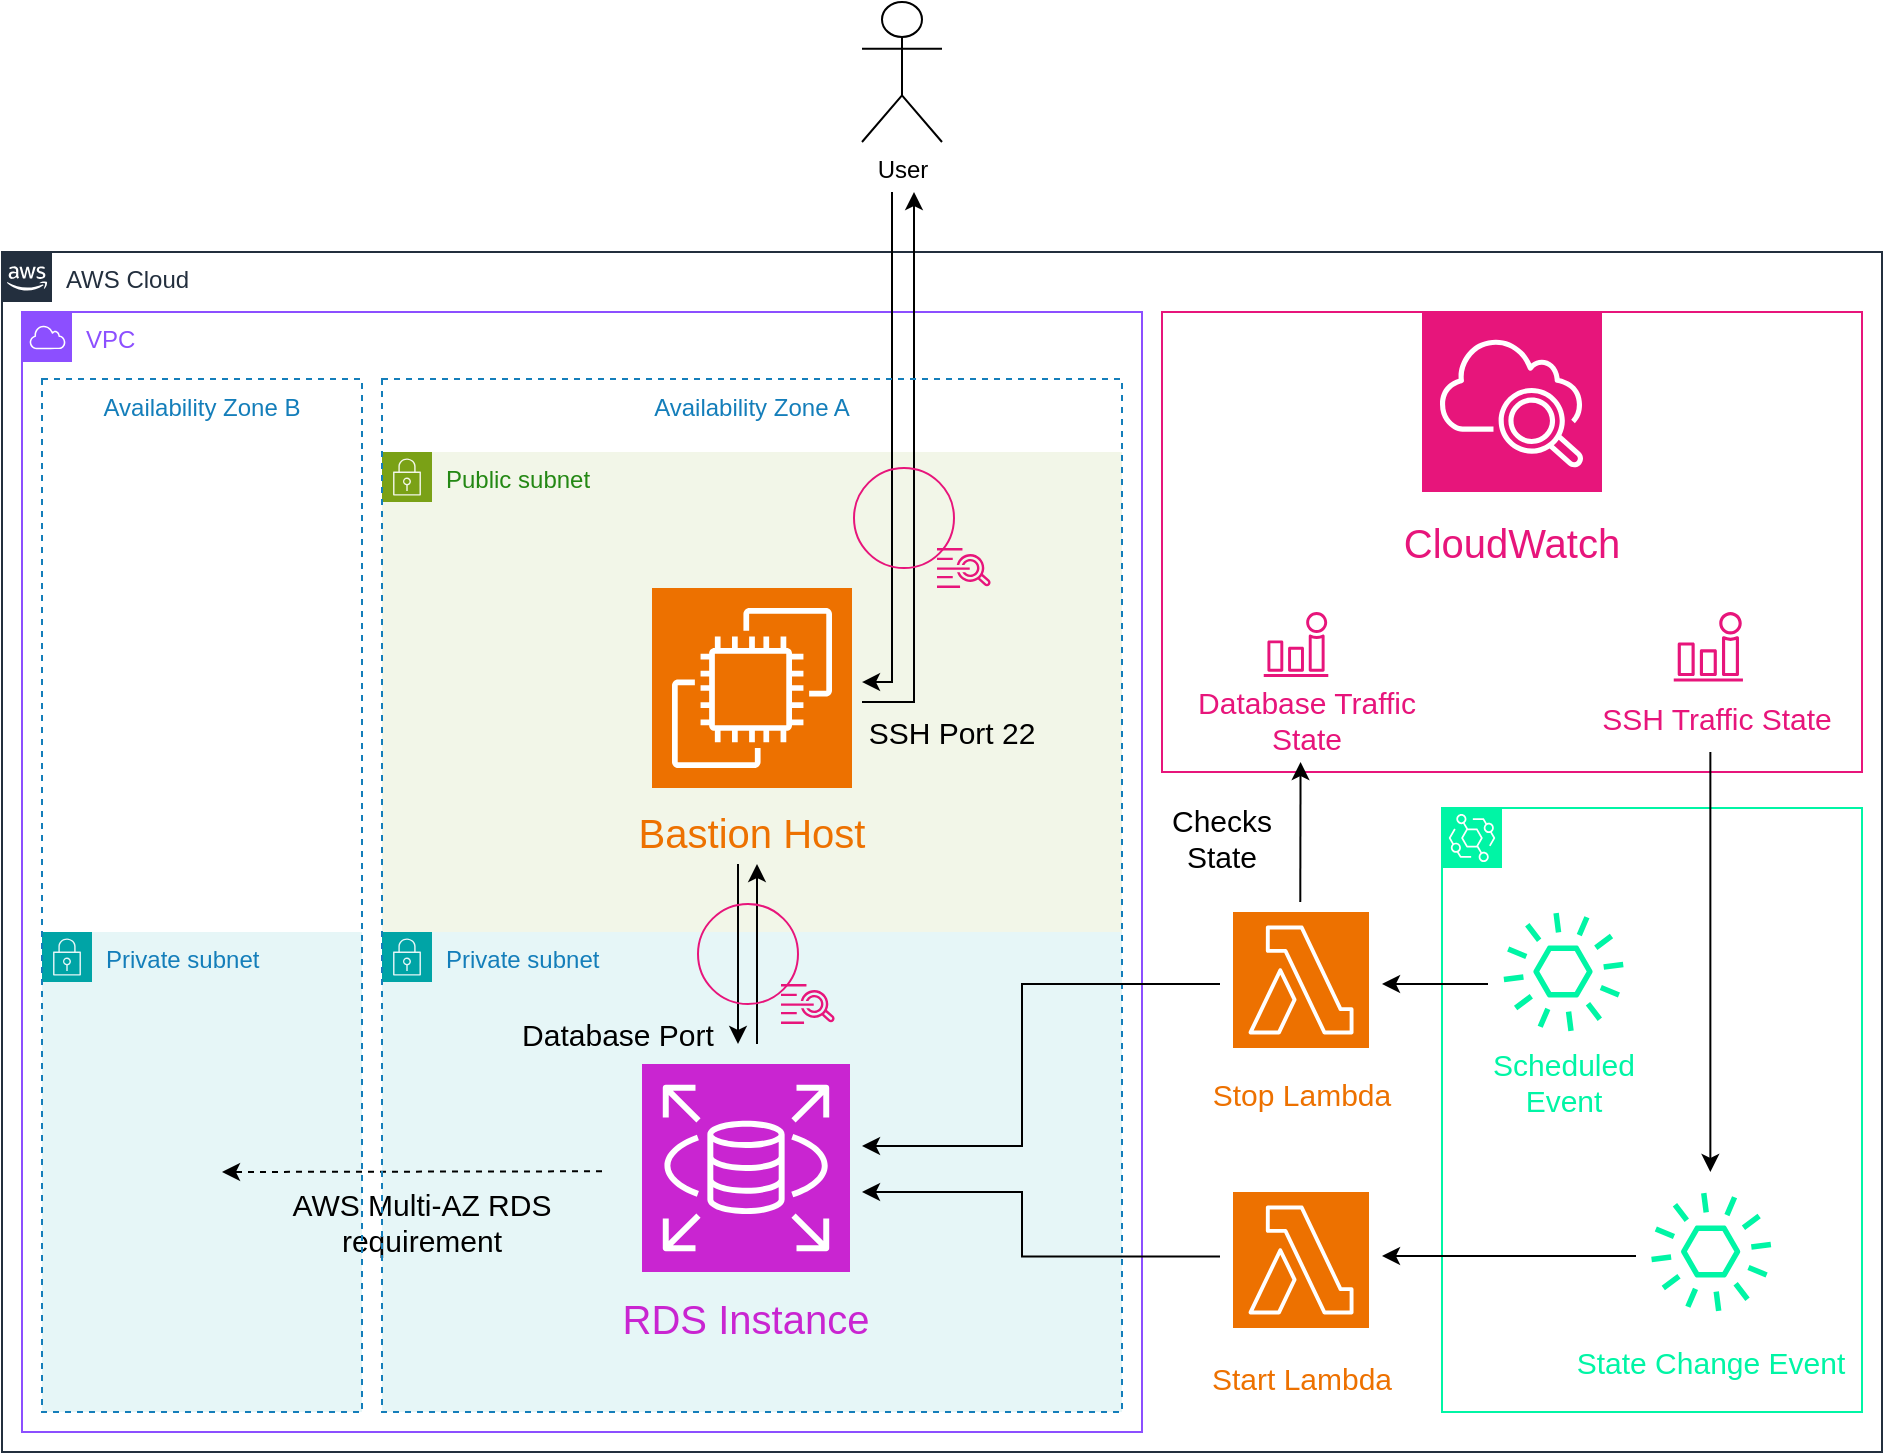 <mxfile version="22.1.1" type="device">
  <diagram name="Page-1" id="eV9narimWrNseTlq4xcC">
    <mxGraphModel dx="3749" dy="2184" grid="1" gridSize="10" guides="1" tooltips="1" connect="1" arrows="1" fold="1" page="1" pageScale="1" pageWidth="850" pageHeight="1100" math="0" shadow="0">
      <root>
        <mxCell id="0" />
        <mxCell id="1" parent="0" />
        <mxCell id="6VFW9Ll1F0w2BIlrAhfP-20" value="" style="fillColor=none;strokeColor=#E7157B;verticalAlign=top;fontStyle=0;fontColor=#DD3522;whiteSpace=wrap;html=1;" parent="1" vertex="1">
          <mxGeometry x="-430" y="-150" width="350" height="230" as="geometry" />
        </mxCell>
        <mxCell id="vGL5eBSqH13m0lJHjZRI-5" value="AWS Cloud" style="points=[[0,0],[0.25,0],[0.5,0],[0.75,0],[1,0],[1,0.25],[1,0.5],[1,0.75],[1,1],[0.75,1],[0.5,1],[0.25,1],[0,1],[0,0.75],[0,0.5],[0,0.25]];outlineConnect=0;gradientColor=none;html=1;whiteSpace=wrap;fontSize=12;fontStyle=0;container=0;pointerEvents=0;collapsible=0;recursiveResize=0;shape=mxgraph.aws4.group;grIcon=mxgraph.aws4.group_aws_cloud_alt;strokeColor=#232F3E;fillColor=none;verticalAlign=top;align=left;spacingLeft=30;fontColor=#232F3E;dashed=0;" parent="1" vertex="1">
          <mxGeometry x="-1010" y="-180" width="940" height="600" as="geometry" />
        </mxCell>
        <mxCell id="6VFW9Ll1F0w2BIlrAhfP-8" value="" style="sketch=0;points=[[0,0,0],[0.25,0,0],[0.5,0,0],[0.75,0,0],[1,0,0],[0,1,0],[0.25,1,0],[0.5,1,0],[0.75,1,0],[1,1,0],[0,0.25,0],[0,0.5,0],[0,0.75,0],[1,0.25,0],[1,0.5,0],[1,0.75,0]];points=[[0,0,0],[0.25,0,0],[0.5,0,0],[0.75,0,0],[1,0,0],[0,1,0],[0.25,1,0],[0.5,1,0],[0.75,1,0],[1,1,0],[0,0.25,0],[0,0.5,0],[0,0.75,0],[1,0.25,0],[1,0.5,0],[1,0.75,0]];outlineConnect=0;fontColor=#232F3E;fillColor=#E7157B;strokeColor=#ffffff;dashed=0;verticalLabelPosition=bottom;verticalAlign=top;align=center;html=1;fontSize=12;fontStyle=0;aspect=fixed;shape=mxgraph.aws4.resourceIcon;resIcon=mxgraph.aws4.cloudwatch_2;" parent="1" vertex="1">
          <mxGeometry x="-300" y="-150" width="90" height="90" as="geometry" />
        </mxCell>
        <mxCell id="vGL5eBSqH13m0lJHjZRI-17" value="Private subnet" style="points=[[0,0],[0.25,0],[0.5,0],[0.75,0],[1,0],[1,0.25],[1,0.5],[1,0.75],[1,1],[0.75,1],[0.5,1],[0.25,1],[0,1],[0,0.75],[0,0.5],[0,0.25]];outlineConnect=0;gradientColor=none;html=1;whiteSpace=wrap;fontSize=12;fontStyle=0;container=1;pointerEvents=0;collapsible=0;recursiveResize=0;shape=mxgraph.aws4.group;grIcon=mxgraph.aws4.group_security_group;grStroke=0;strokeColor=#00A4A6;fillColor=#E6F6F7;verticalAlign=top;align=left;spacingLeft=30;fontColor=#147EBA;dashed=0;" parent="1" vertex="1">
          <mxGeometry x="-990" y="160" width="160" height="240" as="geometry" />
        </mxCell>
        <mxCell id="vGL5eBSqH13m0lJHjZRI-4" value="VPC" style="points=[[0,0],[0.25,0],[0.5,0],[0.75,0],[1,0],[1,0.25],[1,0.5],[1,0.75],[1,1],[0.75,1],[0.5,1],[0.25,1],[0,1],[0,0.75],[0,0.5],[0,0.25]];outlineConnect=0;gradientColor=none;html=1;whiteSpace=wrap;fontSize=12;fontStyle=0;container=0;pointerEvents=0;collapsible=0;recursiveResize=0;shape=mxgraph.aws4.group;grIcon=mxgraph.aws4.group_aws_cloud;strokeColor=#8C4FFF;fillColor=none;verticalAlign=top;align=left;spacingLeft=30;fontColor=#8C4FFF;dashed=0;" parent="1" vertex="1">
          <mxGeometry x="-1000" y="-150" width="560" height="560" as="geometry" />
        </mxCell>
        <mxCell id="vGL5eBSqH13m0lJHjZRI-26" value="User" style="shape=umlActor;verticalLabelPosition=bottom;verticalAlign=top;html=1;outlineConnect=0;" parent="1" vertex="1">
          <mxGeometry x="-580" y="-305" width="40" height="70" as="geometry" />
        </mxCell>
        <mxCell id="vGL5eBSqH13m0lJHjZRI-14" value="Private subnet" style="points=[[0,0],[0.25,0],[0.5,0],[0.75,0],[1,0],[1,0.25],[1,0.5],[1,0.75],[1,1],[0.75,1],[0.5,1],[0.25,1],[0,1],[0,0.75],[0,0.5],[0,0.25]];outlineConnect=0;gradientColor=none;html=1;whiteSpace=wrap;fontSize=12;fontStyle=0;container=1;pointerEvents=0;collapsible=0;recursiveResize=0;shape=mxgraph.aws4.group;grIcon=mxgraph.aws4.group_security_group;grStroke=0;strokeColor=#00A4A6;fillColor=#E6F6F7;verticalAlign=top;align=left;spacingLeft=30;fontColor=#147EBA;dashed=0;" parent="1" vertex="1">
          <mxGeometry x="-820" y="160" width="370" height="240" as="geometry" />
        </mxCell>
        <mxCell id="vGL5eBSqH13m0lJHjZRI-15" value="Public subnet" style="points=[[0,0],[0.25,0],[0.5,0],[0.75,0],[1,0],[1,0.25],[1,0.5],[1,0.75],[1,1],[0.75,1],[0.5,1],[0.25,1],[0,1],[0,0.75],[0,0.5],[0,0.25]];outlineConnect=0;gradientColor=none;html=1;whiteSpace=wrap;fontSize=12;fontStyle=0;container=1;pointerEvents=0;collapsible=0;recursiveResize=0;shape=mxgraph.aws4.group;grIcon=mxgraph.aws4.group_security_group;grStroke=0;strokeColor=#7AA116;fillColor=#F2F6E8;verticalAlign=top;align=left;spacingLeft=30;fontColor=#248814;dashed=0;" parent="1" vertex="1">
          <mxGeometry x="-820" y="-80" width="370" height="240" as="geometry" />
        </mxCell>
        <mxCell id="vGL5eBSqH13m0lJHjZRI-7" value="" style="sketch=0;points=[[0,0,0],[0.25,0,0],[0.5,0,0],[0.75,0,0],[1,0,0],[0,1,0],[0.25,1,0],[0.5,1,0],[0.75,1,0],[1,1,0],[0,0.25,0],[0,0.5,0],[0,0.75,0],[1,0.25,0],[1,0.5,0],[1,0.75,0]];outlineConnect=0;fontColor=#232F3E;fillColor=#C925D1;strokeColor=#ffffff;dashed=0;verticalLabelPosition=bottom;verticalAlign=top;align=center;html=1;fontSize=12;fontStyle=0;aspect=fixed;shape=mxgraph.aws4.resourceIcon;resIcon=mxgraph.aws4.rds;" parent="1" vertex="1">
          <mxGeometry x="-690" y="226" width="104" height="104" as="geometry" />
        </mxCell>
        <mxCell id="vGL5eBSqH13m0lJHjZRI-9" value="RDS Instance" style="text;html=1;strokeColor=none;fillColor=none;fontColor=#C925D1;align=center;verticalAlign=middle;whiteSpace=wrap;rounded=0;fontSize=20;" parent="1" vertex="1">
          <mxGeometry x="-748" y="298" width="220" height="110" as="geometry" />
        </mxCell>
        <mxCell id="vGL5eBSqH13m0lJHjZRI-10" value="" style="sketch=0;points=[[0,0,0],[0.25,0,0],[0.5,0,0],[0.75,0,0],[1,0,0],[0,1,0],[0.25,1,0],[0.5,1,0],[0.75,1,0],[1,1,0],[0,0.25,0],[0,0.5,0],[0,0.75,0],[1,0.25,0],[1,0.5,0],[1,0.75,0]];outlineConnect=0;fontColor=#232F3E;fillColor=#ED7100;strokeColor=#ffffff;dashed=0;verticalLabelPosition=bottom;verticalAlign=top;align=center;html=1;fontSize=12;fontStyle=0;aspect=fixed;shape=mxgraph.aws4.resourceIcon;resIcon=mxgraph.aws4.ec2;" parent="1" vertex="1">
          <mxGeometry x="-685" y="-12" width="100" height="100" as="geometry" />
        </mxCell>
        <mxCell id="vGL5eBSqH13m0lJHjZRI-11" value="Bastion Host" style="text;html=1;strokeColor=none;fillColor=none;fontColor=#ED7100;align=center;verticalAlign=middle;whiteSpace=wrap;rounded=0;fontSize=20;" parent="1" vertex="1">
          <mxGeometry x="-745" y="55" width="220" height="110" as="geometry" />
        </mxCell>
        <mxCell id="vGL5eBSqH13m0lJHjZRI-35" style="edgeStyle=orthogonalEdgeStyle;rounded=0;orthogonalLoop=1;jettySize=auto;html=1;startArrow=classic;startFill=1;endArrow=none;endFill=0;" parent="1" edge="1">
          <mxGeometry relative="1" as="geometry">
            <mxPoint x="-565" y="-210" as="targetPoint" />
            <mxPoint x="-580" y="35.03" as="sourcePoint" />
            <Array as="points">
              <mxPoint x="-565" y="35.03" />
            </Array>
          </mxGeometry>
        </mxCell>
        <mxCell id="vGL5eBSqH13m0lJHjZRI-33" style="edgeStyle=orthogonalEdgeStyle;rounded=0;orthogonalLoop=1;jettySize=auto;html=1;" parent="1" edge="1">
          <mxGeometry relative="1" as="geometry">
            <mxPoint x="-554" y="-210" as="targetPoint" />
            <mxPoint x="-580" y="45" as="sourcePoint" />
            <Array as="points">
              <mxPoint x="-554" y="45" />
            </Array>
          </mxGeometry>
        </mxCell>
        <mxCell id="vGL5eBSqH13m0lJHjZRI-36" value="SSH Port 22" style="text;html=1;strokeColor=none;fillColor=none;align=center;verticalAlign=middle;whiteSpace=wrap;rounded=0;fontSize=15;" parent="1" vertex="1">
          <mxGeometry x="-590" y="45" width="110" height="30" as="geometry" />
        </mxCell>
        <mxCell id="vGL5eBSqH13m0lJHjZRI-22" value="Database Port" style="text;html=1;strokeColor=none;fillColor=none;align=center;verticalAlign=middle;whiteSpace=wrap;rounded=0;fontSize=15;" parent="1" vertex="1">
          <mxGeometry x="-762" y="196" width="120" height="30" as="geometry" />
        </mxCell>
        <mxCell id="vGL5eBSqH13m0lJHjZRI-21" value="" style="endArrow=classic;html=1;rounded=0;" parent="1" edge="1">
          <mxGeometry width="50" height="50" relative="1" as="geometry">
            <mxPoint x="-632.5" y="216" as="sourcePoint" />
            <mxPoint x="-632.5" y="126" as="targetPoint" />
          </mxGeometry>
        </mxCell>
        <mxCell id="vGL5eBSqH13m0lJHjZRI-20" value="" style="endArrow=classic;html=1;rounded=0;" parent="1" edge="1">
          <mxGeometry width="50" height="50" relative="1" as="geometry">
            <mxPoint x="-642" y="126" as="sourcePoint" />
            <mxPoint x="-642" y="216" as="targetPoint" />
          </mxGeometry>
        </mxCell>
        <mxCell id="6VFW9Ll1F0w2BIlrAhfP-1" value="" style="ellipse;whiteSpace=wrap;html=1;aspect=fixed;fillColor=none;strokeColor=#E7157B;flipH=0;" parent="1" vertex="1">
          <mxGeometry x="-662" y="146" width="50" height="50" as="geometry" />
        </mxCell>
        <mxCell id="6VFW9Ll1F0w2BIlrAhfP-3" value="" style="sketch=0;outlineConnect=0;fontColor=#232F3E;gradientColor=none;fillColor=#E7157B;strokeColor=none;dashed=0;verticalLabelPosition=bottom;verticalAlign=top;align=center;html=1;fontSize=12;fontStyle=0;aspect=fixed;pointerEvents=1;shape=mxgraph.aws4.cloudwatch_logs;flipH=0;" parent="1" vertex="1">
          <mxGeometry x="-622" y="186" width="30" height="20" as="geometry" />
        </mxCell>
        <mxCell id="6VFW9Ll1F0w2BIlrAhfP-11" value="" style="group" parent="1" vertex="1" connectable="0">
          <mxGeometry x="-584" y="-72" width="70" height="60" as="geometry" />
        </mxCell>
        <mxCell id="6VFW9Ll1F0w2BIlrAhfP-9" value="" style="ellipse;whiteSpace=wrap;html=1;aspect=fixed;fillColor=none;strokeColor=#E7157B;flipH=0;" parent="6VFW9Ll1F0w2BIlrAhfP-11" vertex="1">
          <mxGeometry width="50" height="50" as="geometry" />
        </mxCell>
        <mxCell id="6VFW9Ll1F0w2BIlrAhfP-10" value="" style="sketch=0;outlineConnect=0;fontColor=#232F3E;gradientColor=none;fillColor=#E7157B;strokeColor=none;dashed=0;verticalLabelPosition=bottom;verticalAlign=top;align=center;html=1;fontSize=12;fontStyle=0;aspect=fixed;pointerEvents=1;shape=mxgraph.aws4.cloudwatch_logs;flipH=0;" parent="6VFW9Ll1F0w2BIlrAhfP-11" vertex="1">
          <mxGeometry x="40" y="40" width="30" height="20" as="geometry" />
        </mxCell>
        <mxCell id="vGL5eBSqH13m0lJHjZRI-24" value="" style="endArrow=classic;html=1;rounded=0;dashed=1;" parent="1" edge="1">
          <mxGeometry width="50" height="50" relative="1" as="geometry">
            <mxPoint x="-710.0" y="279.642" as="sourcePoint" />
            <mxPoint x="-900" y="280" as="targetPoint" />
          </mxGeometry>
        </mxCell>
        <mxCell id="vGL5eBSqH13m0lJHjZRI-25" value="AWS Multi-AZ RDS requirement" style="text;html=1;strokeColor=none;fillColor=none;align=center;verticalAlign=middle;whiteSpace=wrap;rounded=0;fontSize=15;" parent="1" vertex="1">
          <mxGeometry x="-890" y="290" width="180" height="30" as="geometry" />
        </mxCell>
        <mxCell id="6VFW9Ll1F0w2BIlrAhfP-14" value="CloudWatch" style="text;html=1;strokeColor=none;fillColor=none;align=center;verticalAlign=middle;whiteSpace=wrap;rounded=0;fontSize=20;fontColor=#E7157B;" parent="1" vertex="1">
          <mxGeometry x="-285" y="-50" width="60" height="30" as="geometry" />
        </mxCell>
        <mxCell id="6VFW9Ll1F0w2BIlrAhfP-18" value="" style="group" parent="1" vertex="1" connectable="0">
          <mxGeometry x="-215" width="125" height="65" as="geometry" />
        </mxCell>
        <mxCell id="6VFW9Ll1F0w2BIlrAhfP-16" value="" style="sketch=0;outlineConnect=0;fontColor=#232F3E;gradientColor=none;fillColor=#E7157B;strokeColor=none;dashed=0;verticalLabelPosition=bottom;verticalAlign=top;align=center;html=1;fontSize=12;fontStyle=0;aspect=fixed;pointerEvents=1;shape=mxgraph.aws4.alarm;" parent="6VFW9Ll1F0w2BIlrAhfP-18" vertex="1">
          <mxGeometry x="40.78" width="34.788" height="34.788" as="geometry" />
        </mxCell>
        <mxCell id="6VFW9Ll1F0w2BIlrAhfP-17" value="SSH Traffic State" style="text;html=1;strokeColor=none;fillColor=none;align=center;verticalAlign=middle;whiteSpace=wrap;rounded=0;fontSize=15;fontColor=#E7157B;" parent="6VFW9Ll1F0w2BIlrAhfP-18" vertex="1">
          <mxGeometry y="40.316" width="125" height="24.684" as="geometry" />
        </mxCell>
        <mxCell id="6VFW9Ll1F0w2BIlrAhfP-19" value="" style="group" parent="1" vertex="1" connectable="0">
          <mxGeometry x="-420" width="125" height="65" as="geometry" />
        </mxCell>
        <mxCell id="6VFW9Ll1F0w2BIlrAhfP-13" value="" style="sketch=0;outlineConnect=0;fontColor=#232F3E;gradientColor=none;fillColor=#E7157B;strokeColor=none;dashed=0;verticalLabelPosition=bottom;verticalAlign=top;align=center;html=1;fontSize=12;fontStyle=0;aspect=fixed;pointerEvents=1;shape=mxgraph.aws4.alarm;" parent="6VFW9Ll1F0w2BIlrAhfP-19" vertex="1">
          <mxGeometry x="40.78" width="32.455" height="32.455" as="geometry" />
        </mxCell>
        <mxCell id="6VFW9Ll1F0w2BIlrAhfP-15" value="Database Traffic State" style="text;html=1;strokeColor=none;fillColor=none;align=center;verticalAlign=middle;whiteSpace=wrap;rounded=0;fontSize=15;fontColor=#E7157B;" parent="6VFW9Ll1F0w2BIlrAhfP-19" vertex="1">
          <mxGeometry y="42.586" width="125" height="22.414" as="geometry" />
        </mxCell>
        <mxCell id="yeb1CqhpnmUXUb2Ym-3P-17" value="" style="sketch=0;points=[[0,0,0],[0.25,0,0],[0.5,0,0],[0.75,0,0],[1,0,0],[0,1,0],[0.25,1,0],[0.5,1,0],[0.75,1,0],[1,1,0],[0,0.25,0],[0,0.5,0],[0,0.75,0],[1,0.25,0],[1,0.5,0],[1,0.75,0]];outlineConnect=0;fontColor=#232F3E;fillColor=#ED7100;strokeColor=#ffffff;dashed=0;verticalLabelPosition=bottom;verticalAlign=top;align=center;html=1;fontSize=12;fontStyle=0;aspect=fixed;shape=mxgraph.aws4.resourceIcon;resIcon=mxgraph.aws4.lambda;" vertex="1" parent="1">
          <mxGeometry x="-394.5" y="150" width="68" height="68" as="geometry" />
        </mxCell>
        <mxCell id="yeb1CqhpnmUXUb2Ym-3P-18" value="" style="sketch=0;points=[[0,0,0],[0.25,0,0],[0.5,0,0],[0.75,0,0],[1,0,0],[0,1,0],[0.25,1,0],[0.5,1,0],[0.75,1,0],[1,1,0],[0,0.25,0],[0,0.5,0],[0,0.75,0],[1,0.25,0],[1,0.5,0],[1,0.75,0]];outlineConnect=0;fontColor=#232F3E;fillColor=#ED7100;strokeColor=#ffffff;dashed=0;verticalLabelPosition=bottom;verticalAlign=top;align=center;html=1;fontSize=12;fontStyle=0;aspect=fixed;shape=mxgraph.aws4.resourceIcon;resIcon=mxgraph.aws4.lambda;" vertex="1" parent="1">
          <mxGeometry x="-394.5" y="290" width="68" height="68" as="geometry" />
        </mxCell>
        <mxCell id="yeb1CqhpnmUXUb2Ym-3P-21" value="" style="points=[[0,0],[0.25,0],[0.5,0],[0.75,0],[1,0],[1,0.25],[1,0.5],[1,0.75],[1,1],[0.75,1],[0.5,1],[0.25,1],[0,1],[0,0.75],[0,0.5],[0,0.25]];outlineConnect=0;gradientColor=none;html=1;whiteSpace=wrap;fontSize=12;fontStyle=0;container=1;pointerEvents=0;collapsible=0;recursiveResize=0;shape=mxgraph.aws4.group;grIcon=mxgraph.aws4.group_iot_greengrass;strokeColor=#00F5A5;fillColor=none;verticalAlign=top;align=left;spacingLeft=30;fontColor=#00F5A5;dashed=0;" vertex="1" parent="1">
          <mxGeometry x="-290" y="98" width="210" height="302" as="geometry" />
        </mxCell>
        <mxCell id="yeb1CqhpnmUXUb2Ym-3P-15" value="" style="sketch=0;points=[[0,0,0],[0.25,0,0],[0.5,0,0],[0.75,0,0],[1,0,0],[0,1,0],[0.25,1,0],[0.5,1,0],[0.75,1,0],[1,1,0],[0,0.25,0],[0,0.5,0],[0,0.75,0],[1,0.25,0],[1,0.5,0],[1,0.75,0]];outlineConnect=0;fontColor=#232F3E;fillColor=#00F5A5;strokeColor=#ffffff;dashed=0;verticalLabelPosition=bottom;verticalAlign=top;align=center;html=1;fontSize=12;fontStyle=0;aspect=fixed;shape=mxgraph.aws4.resourceIcon;resIcon=mxgraph.aws4.eventbridge;" vertex="1" parent="yeb1CqhpnmUXUb2Ym-3P-21">
          <mxGeometry width="30" height="30" as="geometry" />
        </mxCell>
        <mxCell id="yeb1CqhpnmUXUb2Ym-3P-28" value="" style="group" vertex="1" connectable="0" parent="yeb1CqhpnmUXUb2Ym-3P-21">
          <mxGeometry x="20.78" y="52" width="80" height="100" as="geometry" />
        </mxCell>
        <mxCell id="yeb1CqhpnmUXUb2Ym-3P-23" value="" style="sketch=0;outlineConnect=0;fontColor=#232F3E;gradientColor=none;fillColor=#00F5A5;strokeColor=none;dashed=0;verticalLabelPosition=bottom;verticalAlign=top;align=center;html=1;fontSize=12;fontStyle=0;aspect=fixed;pointerEvents=1;shape=mxgraph.aws4.event;" vertex="1" parent="yeb1CqhpnmUXUb2Ym-3P-28">
          <mxGeometry x="10" width="60" height="60" as="geometry" />
        </mxCell>
        <mxCell id="yeb1CqhpnmUXUb2Ym-3P-24" value="Scheduled Event" style="text;html=1;strokeColor=none;fillColor=none;align=center;verticalAlign=middle;whiteSpace=wrap;rounded=0;fontColor=#00F5A5;fontSize=15;" vertex="1" parent="yeb1CqhpnmUXUb2Ym-3P-28">
          <mxGeometry y="70" width="80" height="30" as="geometry" />
        </mxCell>
        <mxCell id="yeb1CqhpnmUXUb2Ym-3P-27" value="" style="group" vertex="1" connectable="0" parent="yeb1CqhpnmUXUb2Ym-3P-21">
          <mxGeometry x="59.22" y="192" width="150.78" height="100" as="geometry" />
        </mxCell>
        <mxCell id="yeb1CqhpnmUXUb2Ym-3P-25" value="" style="sketch=0;outlineConnect=0;fontColor=#232F3E;gradientColor=none;fillColor=#00F5A5;strokeColor=none;dashed=0;verticalLabelPosition=bottom;verticalAlign=top;align=center;html=1;fontSize=12;fontStyle=0;aspect=fixed;pointerEvents=1;shape=mxgraph.aws4.event;" vertex="1" parent="yeb1CqhpnmUXUb2Ym-3P-27">
          <mxGeometry x="45.39" width="60" height="60" as="geometry" />
        </mxCell>
        <mxCell id="yeb1CqhpnmUXUb2Ym-3P-26" value="State Change Event" style="text;html=1;strokeColor=none;fillColor=none;align=center;verticalAlign=middle;whiteSpace=wrap;rounded=0;fontColor=#00F5A5;fontSize=15;" vertex="1" parent="yeb1CqhpnmUXUb2Ym-3P-27">
          <mxGeometry y="70" width="150.78" height="30" as="geometry" />
        </mxCell>
        <mxCell id="yeb1CqhpnmUXUb2Ym-3P-34" value="" style="endArrow=classic;html=1;rounded=0;" edge="1" parent="yeb1CqhpnmUXUb2Ym-3P-21">
          <mxGeometry width="50" height="50" relative="1" as="geometry">
            <mxPoint x="134.18" y="-28" as="sourcePoint" />
            <mxPoint x="134.18" y="182" as="targetPoint" />
          </mxGeometry>
        </mxCell>
        <mxCell id="yeb1CqhpnmUXUb2Ym-3P-35" value="" style="endArrow=classic;html=1;rounded=0;" edge="1" parent="yeb1CqhpnmUXUb2Ym-3P-21">
          <mxGeometry width="50" height="50" relative="1" as="geometry">
            <mxPoint x="23" y="88" as="sourcePoint" />
            <mxPoint x="-30" y="88" as="targetPoint" />
          </mxGeometry>
        </mxCell>
        <mxCell id="yeb1CqhpnmUXUb2Ym-3P-37" value="" style="endArrow=classic;html=1;rounded=0;" edge="1" parent="yeb1CqhpnmUXUb2Ym-3P-21">
          <mxGeometry width="50" height="50" relative="1" as="geometry">
            <mxPoint x="97" y="224" as="sourcePoint" />
            <mxPoint x="-30" y="224" as="targetPoint" />
          </mxGeometry>
        </mxCell>
        <mxCell id="vGL5eBSqH13m0lJHjZRI-12" value="Availability Zone A" style="fillColor=none;strokeColor=#147EBA;dashed=1;verticalAlign=top;fontStyle=0;fontColor=#147EBA;whiteSpace=wrap;html=1;" parent="1" vertex="1">
          <mxGeometry x="-820" y="-116.5" width="370" height="516.5" as="geometry" />
        </mxCell>
        <mxCell id="yeb1CqhpnmUXUb2Ym-3P-29" value="Start Lambda" style="text;html=1;strokeColor=none;fillColor=none;align=center;verticalAlign=middle;whiteSpace=wrap;rounded=0;fontColor=#ED7100;fontSize=15;" vertex="1" parent="1">
          <mxGeometry x="-410.5" y="368" width="100" height="30" as="geometry" />
        </mxCell>
        <mxCell id="yeb1CqhpnmUXUb2Ym-3P-30" value="Stop Lambda" style="text;html=1;strokeColor=none;fillColor=none;align=center;verticalAlign=middle;whiteSpace=wrap;rounded=0;fontColor=#ED7100;fontSize=15;" vertex="1" parent="1">
          <mxGeometry x="-410.5" y="226" width="100" height="30" as="geometry" />
        </mxCell>
        <mxCell id="yeb1CqhpnmUXUb2Ym-3P-33" value="" style="endArrow=classic;html=1;rounded=0;" edge="1" parent="1">
          <mxGeometry width="50" height="50" relative="1" as="geometry">
            <mxPoint x="-360.86" y="145" as="sourcePoint" />
            <mxPoint x="-360.72" y="75" as="targetPoint" />
          </mxGeometry>
        </mxCell>
        <mxCell id="vGL5eBSqH13m0lJHjZRI-13" value="&lt;div&gt;Availability Zone B&lt;/div&gt;" style="fillColor=none;strokeColor=#147EBA;dashed=1;verticalAlign=top;fontStyle=0;fontColor=#147EBA;whiteSpace=wrap;html=1;" parent="1" vertex="1">
          <mxGeometry x="-990" y="-116.5" width="160" height="516.5" as="geometry" />
        </mxCell>
        <mxCell id="yeb1CqhpnmUXUb2Ym-3P-36" value="&lt;div&gt;Checks&lt;/div&gt;&lt;div&gt;State&lt;br&gt;&lt;/div&gt;" style="text;html=1;strokeColor=none;fillColor=none;align=center;verticalAlign=middle;whiteSpace=wrap;rounded=0;fontSize=15;" vertex="1" parent="1">
          <mxGeometry x="-430" y="98" width="60" height="30" as="geometry" />
        </mxCell>
        <mxCell id="yeb1CqhpnmUXUb2Ym-3P-38" style="edgeStyle=orthogonalEdgeStyle;rounded=0;orthogonalLoop=1;jettySize=auto;html=1;" edge="1" parent="1">
          <mxGeometry relative="1" as="geometry">
            <mxPoint x="-401" y="186" as="sourcePoint" />
            <mxPoint x="-580" y="267" as="targetPoint" />
            <Array as="points">
              <mxPoint x="-500" y="186" />
              <mxPoint x="-500" y="267" />
            </Array>
          </mxGeometry>
        </mxCell>
        <mxCell id="yeb1CqhpnmUXUb2Ym-3P-39" style="edgeStyle=orthogonalEdgeStyle;rounded=0;orthogonalLoop=1;jettySize=auto;html=1;entryX=0.649;entryY=0.806;entryDx=0;entryDy=0;entryPerimeter=0;" edge="1" parent="1">
          <mxGeometry relative="1" as="geometry">
            <mxPoint x="-401" y="322.2" as="sourcePoint" />
            <mxPoint x="-580.0" y="290" as="targetPoint" />
            <Array as="points">
              <mxPoint x="-500" y="322" />
              <mxPoint x="-500" y="290" />
              <mxPoint x="-580" y="290" />
            </Array>
          </mxGeometry>
        </mxCell>
      </root>
    </mxGraphModel>
  </diagram>
</mxfile>
